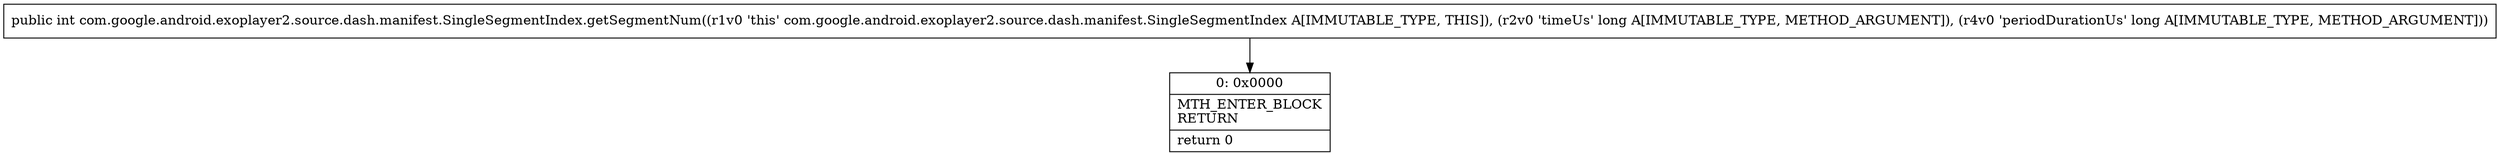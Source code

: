 digraph "CFG forcom.google.android.exoplayer2.source.dash.manifest.SingleSegmentIndex.getSegmentNum(JJ)I" {
Node_0 [shape=record,label="{0\:\ 0x0000|MTH_ENTER_BLOCK\lRETURN\l|return 0\l}"];
MethodNode[shape=record,label="{public int com.google.android.exoplayer2.source.dash.manifest.SingleSegmentIndex.getSegmentNum((r1v0 'this' com.google.android.exoplayer2.source.dash.manifest.SingleSegmentIndex A[IMMUTABLE_TYPE, THIS]), (r2v0 'timeUs' long A[IMMUTABLE_TYPE, METHOD_ARGUMENT]), (r4v0 'periodDurationUs' long A[IMMUTABLE_TYPE, METHOD_ARGUMENT])) }"];
MethodNode -> Node_0;
}

